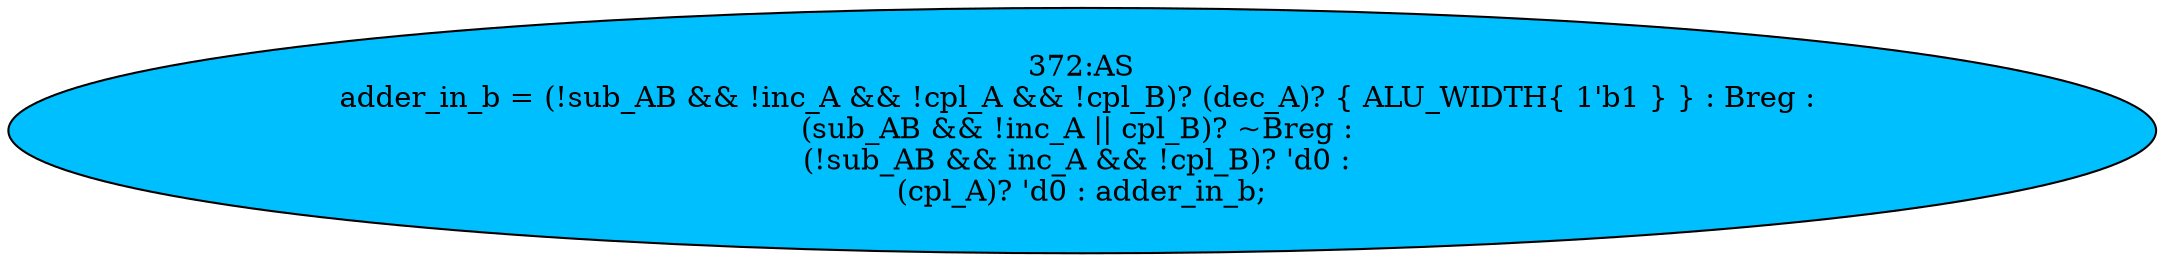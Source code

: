 strict digraph "" {
	node [label="\N"];
	"372:AS"	 [ast="<pyverilog.vparser.ast.Assign object at 0x7f030bfc2290>",
		def_var="['adder_in_b']",
		fillcolor=deepskyblue,
		label="372:AS
adder_in_b = (!sub_AB && !inc_A && !cpl_A && !cpl_B)? (dec_A)? { ALU_WIDTH{ 1'b1 } } : Breg : 
(sub_AB && !inc_A || cpl_B)? ~\
Breg : 
(!sub_AB && inc_A && !cpl_B)? 'd0 : 
(cpl_A)? 'd0 : adder_in_b;",
		statements="[]",
		style=filled,
		typ=Assign,
		use_var="['sub_AB', 'inc_A', 'cpl_A', 'cpl_B', 'dec_A', 'Breg', 'sub_AB', 'inc_A', 'cpl_B', 'Breg', 'sub_AB', 'inc_A', 'cpl_B', 'cpl_A', '\
adder_in_b']"];
}
